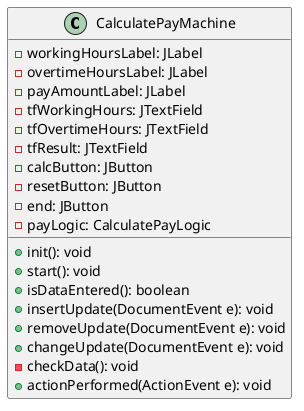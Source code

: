 @startuml
class CalculatePayMachine {
  -workingHoursLabel: JLabel
  -overtimeHoursLabel: JLabel
  -payAmountLabel: JLabel
  -tfWorkingHours: JTextField
  -tfOvertimeHours: JTextField
  -tfResult: JTextField
  -calcButton: JButton
  -resetButton: JButton
  -end: JButton
  -payLogic: CalculatePayLogic

  +init(): void
  +start(): void
  +isDataEntered(): boolean
  +insertUpdate(DocumentEvent e): void
  +removeUpdate(DocumentEvent e): void
  +changeUpdate(DocumentEvent e): void
  -checkData(): void
  +actionPerformed(ActionEvent e): void
}
@enduml